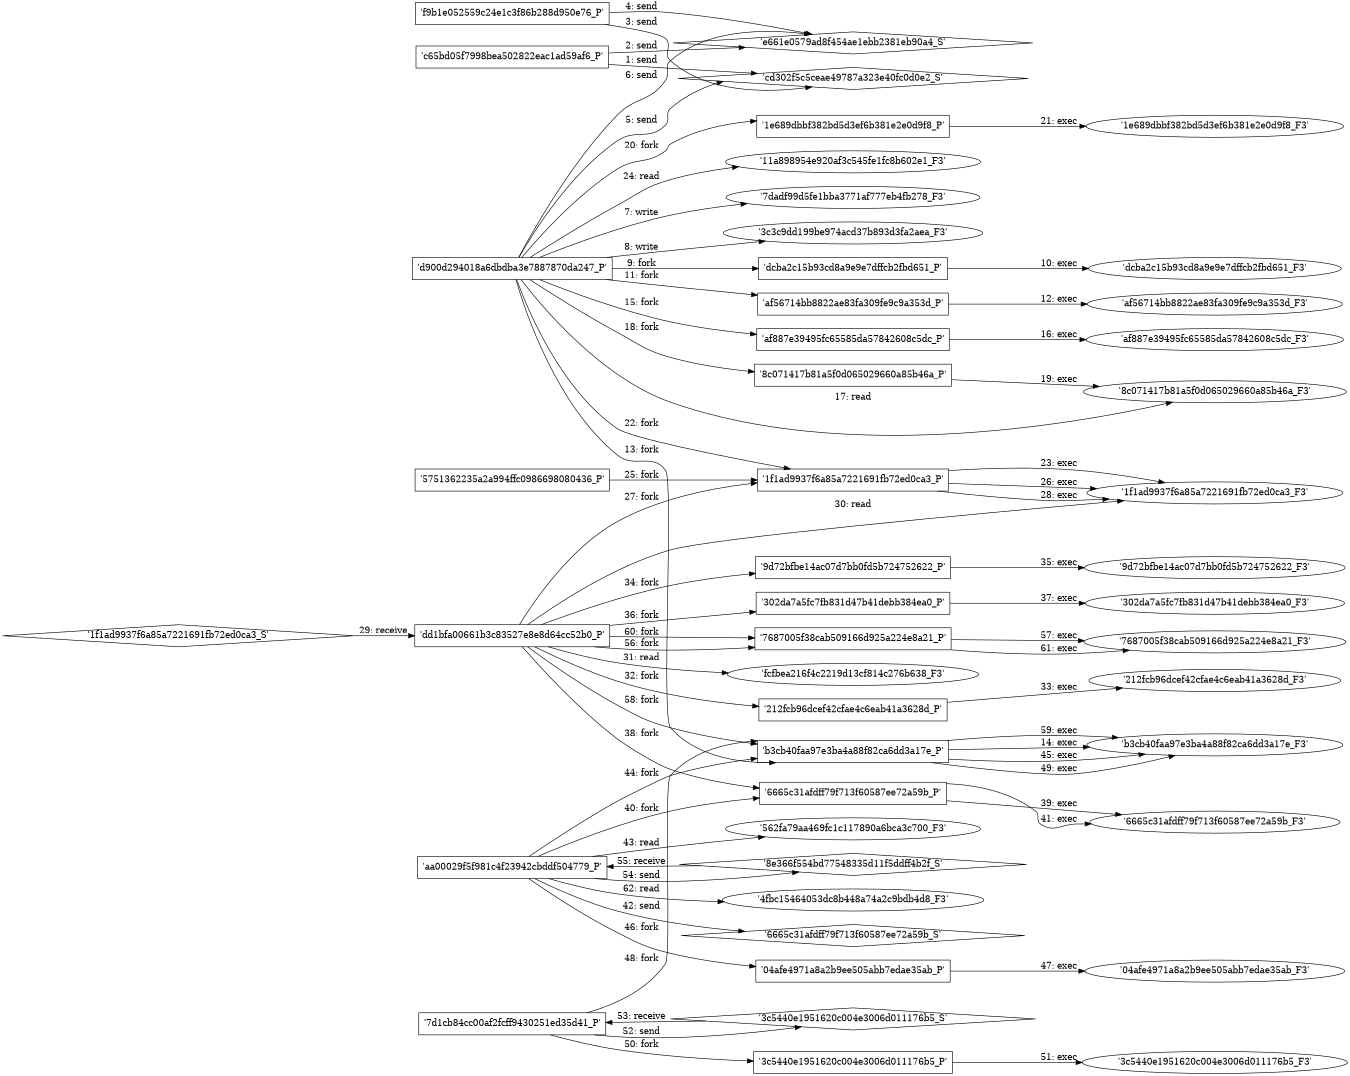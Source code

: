 digraph "D:\Learning\Paper\apt\基于CTI的攻击预警\Dataset\攻击图\ASGfromALLCTI\Espionage Campaign Targets Telecoms Organizations across Middle East and Asia.dot" {
rankdir="LR"
size="9"
fixedsize="false"
splines="true"
nodesep=0.3
ranksep=0
fontsize=10
overlap="scalexy"
engine= "neato"
	"'cd302f5c5ceae49787a323e40fc0d0e2_S'" [node_type=Socket shape=diamond]
	"'c65bd05f7998bea502822eac1ad59af6_P'" [node_type=Process shape=box]
	"'c65bd05f7998bea502822eac1ad59af6_P'" -> "'cd302f5c5ceae49787a323e40fc0d0e2_S'" [label="1: send"]
	"'e661e0579ad8f454ae1ebb2381eb90a4_S'" [node_type=Socket shape=diamond]
	"'c65bd05f7998bea502822eac1ad59af6_P'" [node_type=Process shape=box]
	"'c65bd05f7998bea502822eac1ad59af6_P'" -> "'e661e0579ad8f454ae1ebb2381eb90a4_S'" [label="2: send"]
	"'cd302f5c5ceae49787a323e40fc0d0e2_S'" [node_type=Socket shape=diamond]
	"'f9b1e052559c24e1c3f86b288d950e76_P'" [node_type=Process shape=box]
	"'f9b1e052559c24e1c3f86b288d950e76_P'" -> "'cd302f5c5ceae49787a323e40fc0d0e2_S'" [label="3: send"]
	"'e661e0579ad8f454ae1ebb2381eb90a4_S'" [node_type=Socket shape=diamond]
	"'f9b1e052559c24e1c3f86b288d950e76_P'" [node_type=Process shape=box]
	"'f9b1e052559c24e1c3f86b288d950e76_P'" -> "'e661e0579ad8f454ae1ebb2381eb90a4_S'" [label="4: send"]
	"'cd302f5c5ceae49787a323e40fc0d0e2_S'" [node_type=Socket shape=diamond]
	"'d900d294018a6dbdba3e7887870da247_P'" [node_type=Process shape=box]
	"'d900d294018a6dbdba3e7887870da247_P'" -> "'cd302f5c5ceae49787a323e40fc0d0e2_S'" [label="5: send"]
	"'e661e0579ad8f454ae1ebb2381eb90a4_S'" [node_type=Socket shape=diamond]
	"'d900d294018a6dbdba3e7887870da247_P'" [node_type=Process shape=box]
	"'d900d294018a6dbdba3e7887870da247_P'" -> "'e661e0579ad8f454ae1ebb2381eb90a4_S'" [label="6: send"]
	"'7dadf99d5fe1bba3771af777eb4fb278_F3'" [node_type=file shape=ellipse]
	"'d900d294018a6dbdba3e7887870da247_P'" [node_type=Process shape=box]
	"'d900d294018a6dbdba3e7887870da247_P'" -> "'7dadf99d5fe1bba3771af777eb4fb278_F3'" [label="7: write"]
	"'3c3c9dd199be974acd37b893d3fa2aea_F3'" [node_type=file shape=ellipse]
	"'d900d294018a6dbdba3e7887870da247_P'" [node_type=Process shape=box]
	"'d900d294018a6dbdba3e7887870da247_P'" -> "'3c3c9dd199be974acd37b893d3fa2aea_F3'" [label="8: write"]
	"'d900d294018a6dbdba3e7887870da247_P'" [node_type=Process shape=box]
	"'dcba2c15b93cd8a9e9e7dffcb2fbd651_P'" [node_type=Process shape=box]
	"'d900d294018a6dbdba3e7887870da247_P'" -> "'dcba2c15b93cd8a9e9e7dffcb2fbd651_P'" [label="9: fork"]
	"'dcba2c15b93cd8a9e9e7dffcb2fbd651_P'" [node_type=Process shape=box]
	"'dcba2c15b93cd8a9e9e7dffcb2fbd651_F3'" [node_type=File shape=ellipse]
	"'dcba2c15b93cd8a9e9e7dffcb2fbd651_P'" -> "'dcba2c15b93cd8a9e9e7dffcb2fbd651_F3'" [label="10: exec"]
	"'d900d294018a6dbdba3e7887870da247_P'" [node_type=Process shape=box]
	"'af56714bb8822ae83fa309fe9c9a353d_P'" [node_type=Process shape=box]
	"'d900d294018a6dbdba3e7887870da247_P'" -> "'af56714bb8822ae83fa309fe9c9a353d_P'" [label="11: fork"]
	"'af56714bb8822ae83fa309fe9c9a353d_P'" [node_type=Process shape=box]
	"'af56714bb8822ae83fa309fe9c9a353d_F3'" [node_type=File shape=ellipse]
	"'af56714bb8822ae83fa309fe9c9a353d_P'" -> "'af56714bb8822ae83fa309fe9c9a353d_F3'" [label="12: exec"]
	"'d900d294018a6dbdba3e7887870da247_P'" [node_type=Process shape=box]
	"'b3cb40faa97e3ba4a88f82ca6dd3a17e_P'" [node_type=Process shape=box]
	"'d900d294018a6dbdba3e7887870da247_P'" -> "'b3cb40faa97e3ba4a88f82ca6dd3a17e_P'" [label="13: fork"]
	"'b3cb40faa97e3ba4a88f82ca6dd3a17e_P'" [node_type=Process shape=box]
	"'b3cb40faa97e3ba4a88f82ca6dd3a17e_F3'" [node_type=File shape=ellipse]
	"'b3cb40faa97e3ba4a88f82ca6dd3a17e_P'" -> "'b3cb40faa97e3ba4a88f82ca6dd3a17e_F3'" [label="14: exec"]
	"'d900d294018a6dbdba3e7887870da247_P'" [node_type=Process shape=box]
	"'af887e39495fc65585da57842608c5dc_P'" [node_type=Process shape=box]
	"'d900d294018a6dbdba3e7887870da247_P'" -> "'af887e39495fc65585da57842608c5dc_P'" [label="15: fork"]
	"'af887e39495fc65585da57842608c5dc_P'" [node_type=Process shape=box]
	"'af887e39495fc65585da57842608c5dc_F3'" [node_type=File shape=ellipse]
	"'af887e39495fc65585da57842608c5dc_P'" -> "'af887e39495fc65585da57842608c5dc_F3'" [label="16: exec"]
	"'8c071417b81a5f0d065029660a85b46a_F3'" [node_type=file shape=ellipse]
	"'d900d294018a6dbdba3e7887870da247_P'" [node_type=Process shape=box]
	"'d900d294018a6dbdba3e7887870da247_P'" -> "'8c071417b81a5f0d065029660a85b46a_F3'" [label="17: read"]
	"'d900d294018a6dbdba3e7887870da247_P'" [node_type=Process shape=box]
	"'8c071417b81a5f0d065029660a85b46a_P'" [node_type=Process shape=box]
	"'d900d294018a6dbdba3e7887870da247_P'" -> "'8c071417b81a5f0d065029660a85b46a_P'" [label="18: fork"]
	"'8c071417b81a5f0d065029660a85b46a_P'" [node_type=Process shape=box]
	"'8c071417b81a5f0d065029660a85b46a_F3'" [node_type=File shape=ellipse]
	"'8c071417b81a5f0d065029660a85b46a_P'" -> "'8c071417b81a5f0d065029660a85b46a_F3'" [label="19: exec"]
	"'d900d294018a6dbdba3e7887870da247_P'" [node_type=Process shape=box]
	"'1e689dbbf382bd5d3ef6b381e2e0d9f8_P'" [node_type=Process shape=box]
	"'d900d294018a6dbdba3e7887870da247_P'" -> "'1e689dbbf382bd5d3ef6b381e2e0d9f8_P'" [label="20: fork"]
	"'1e689dbbf382bd5d3ef6b381e2e0d9f8_P'" [node_type=Process shape=box]
	"'1e689dbbf382bd5d3ef6b381e2e0d9f8_F3'" [node_type=File shape=ellipse]
	"'1e689dbbf382bd5d3ef6b381e2e0d9f8_P'" -> "'1e689dbbf382bd5d3ef6b381e2e0d9f8_F3'" [label="21: exec"]
	"'d900d294018a6dbdba3e7887870da247_P'" [node_type=Process shape=box]
	"'1f1ad9937f6a85a7221691fb72ed0ca3_P'" [node_type=Process shape=box]
	"'d900d294018a6dbdba3e7887870da247_P'" -> "'1f1ad9937f6a85a7221691fb72ed0ca3_P'" [label="22: fork"]
	"'1f1ad9937f6a85a7221691fb72ed0ca3_P'" [node_type=Process shape=box]
	"'1f1ad9937f6a85a7221691fb72ed0ca3_F3'" [node_type=File shape=ellipse]
	"'1f1ad9937f6a85a7221691fb72ed0ca3_P'" -> "'1f1ad9937f6a85a7221691fb72ed0ca3_F3'" [label="23: exec"]
	"'11a898954e920af3c545fe1fc8b602e1_F3'" [node_type=file shape=ellipse]
	"'d900d294018a6dbdba3e7887870da247_P'" [node_type=Process shape=box]
	"'d900d294018a6dbdba3e7887870da247_P'" -> "'11a898954e920af3c545fe1fc8b602e1_F3'" [label="24: read"]
	"'5751362235a2a994ffc0986698080436_P'" [node_type=Process shape=box]
	"'1f1ad9937f6a85a7221691fb72ed0ca3_P'" [node_type=Process shape=box]
	"'5751362235a2a994ffc0986698080436_P'" -> "'1f1ad9937f6a85a7221691fb72ed0ca3_P'" [label="25: fork"]
	"'1f1ad9937f6a85a7221691fb72ed0ca3_P'" [node_type=Process shape=box]
	"'1f1ad9937f6a85a7221691fb72ed0ca3_F3'" [node_type=File shape=ellipse]
	"'1f1ad9937f6a85a7221691fb72ed0ca3_P'" -> "'1f1ad9937f6a85a7221691fb72ed0ca3_F3'" [label="26: exec"]
	"'dd1bfa00661b3c83527e8e8d64cc52b0_P'" [node_type=Process shape=box]
	"'1f1ad9937f6a85a7221691fb72ed0ca3_P'" [node_type=Process shape=box]
	"'dd1bfa00661b3c83527e8e8d64cc52b0_P'" -> "'1f1ad9937f6a85a7221691fb72ed0ca3_P'" [label="27: fork"]
	"'1f1ad9937f6a85a7221691fb72ed0ca3_P'" [node_type=Process shape=box]
	"'1f1ad9937f6a85a7221691fb72ed0ca3_F3'" [node_type=File shape=ellipse]
	"'1f1ad9937f6a85a7221691fb72ed0ca3_P'" -> "'1f1ad9937f6a85a7221691fb72ed0ca3_F3'" [label="28: exec"]
	"'dd1bfa00661b3c83527e8e8d64cc52b0_P'" [node_type=Process shape=box]
	"'1f1ad9937f6a85a7221691fb72ed0ca3_S'" [node_type=Socket shape=diamond]
	"'1f1ad9937f6a85a7221691fb72ed0ca3_S'" -> "'dd1bfa00661b3c83527e8e8d64cc52b0_P'" [label="29: receive"]
	"'1f1ad9937f6a85a7221691fb72ed0ca3_F3'" [node_type=file shape=ellipse]
	"'dd1bfa00661b3c83527e8e8d64cc52b0_P'" [node_type=Process shape=box]
	"'dd1bfa00661b3c83527e8e8d64cc52b0_P'" -> "'1f1ad9937f6a85a7221691fb72ed0ca3_F3'" [label="30: read"]
	"'fcfbea216f4c2219d13cf814c276b638_F3'" [node_type=file shape=ellipse]
	"'dd1bfa00661b3c83527e8e8d64cc52b0_P'" [node_type=Process shape=box]
	"'dd1bfa00661b3c83527e8e8d64cc52b0_P'" -> "'fcfbea216f4c2219d13cf814c276b638_F3'" [label="31: read"]
	"'dd1bfa00661b3c83527e8e8d64cc52b0_P'" [node_type=Process shape=box]
	"'212fcb96dcef42cfae4c6eab41a3628d_P'" [node_type=Process shape=box]
	"'dd1bfa00661b3c83527e8e8d64cc52b0_P'" -> "'212fcb96dcef42cfae4c6eab41a3628d_P'" [label="32: fork"]
	"'212fcb96dcef42cfae4c6eab41a3628d_P'" [node_type=Process shape=box]
	"'212fcb96dcef42cfae4c6eab41a3628d_F3'" [node_type=File shape=ellipse]
	"'212fcb96dcef42cfae4c6eab41a3628d_P'" -> "'212fcb96dcef42cfae4c6eab41a3628d_F3'" [label="33: exec"]
	"'dd1bfa00661b3c83527e8e8d64cc52b0_P'" [node_type=Process shape=box]
	"'9d72bfbe14ac07d7bb0fd5b724752622_P'" [node_type=Process shape=box]
	"'dd1bfa00661b3c83527e8e8d64cc52b0_P'" -> "'9d72bfbe14ac07d7bb0fd5b724752622_P'" [label="34: fork"]
	"'9d72bfbe14ac07d7bb0fd5b724752622_P'" [node_type=Process shape=box]
	"'9d72bfbe14ac07d7bb0fd5b724752622_F3'" [node_type=File shape=ellipse]
	"'9d72bfbe14ac07d7bb0fd5b724752622_P'" -> "'9d72bfbe14ac07d7bb0fd5b724752622_F3'" [label="35: exec"]
	"'dd1bfa00661b3c83527e8e8d64cc52b0_P'" [node_type=Process shape=box]
	"'302da7a5fc7fb831d47b41debb384ea0_P'" [node_type=Process shape=box]
	"'dd1bfa00661b3c83527e8e8d64cc52b0_P'" -> "'302da7a5fc7fb831d47b41debb384ea0_P'" [label="36: fork"]
	"'302da7a5fc7fb831d47b41debb384ea0_P'" [node_type=Process shape=box]
	"'302da7a5fc7fb831d47b41debb384ea0_F3'" [node_type=File shape=ellipse]
	"'302da7a5fc7fb831d47b41debb384ea0_P'" -> "'302da7a5fc7fb831d47b41debb384ea0_F3'" [label="37: exec"]
	"'dd1bfa00661b3c83527e8e8d64cc52b0_P'" [node_type=Process shape=box]
	"'6665c31afdff79f713f60587ee72a59b_P'" [node_type=Process shape=box]
	"'dd1bfa00661b3c83527e8e8d64cc52b0_P'" -> "'6665c31afdff79f713f60587ee72a59b_P'" [label="38: fork"]
	"'6665c31afdff79f713f60587ee72a59b_P'" [node_type=Process shape=box]
	"'6665c31afdff79f713f60587ee72a59b_F3'" [node_type=File shape=ellipse]
	"'6665c31afdff79f713f60587ee72a59b_P'" -> "'6665c31afdff79f713f60587ee72a59b_F3'" [label="39: exec"]
	"'aa00029f5f981c4f23942cbddf504779_P'" [node_type=Process shape=box]
	"'6665c31afdff79f713f60587ee72a59b_P'" [node_type=Process shape=box]
	"'aa00029f5f981c4f23942cbddf504779_P'" -> "'6665c31afdff79f713f60587ee72a59b_P'" [label="40: fork"]
	"'6665c31afdff79f713f60587ee72a59b_P'" [node_type=Process shape=box]
	"'6665c31afdff79f713f60587ee72a59b_F3'" [node_type=File shape=ellipse]
	"'6665c31afdff79f713f60587ee72a59b_P'" -> "'6665c31afdff79f713f60587ee72a59b_F3'" [label="41: exec"]
	"'6665c31afdff79f713f60587ee72a59b_S'" [node_type=Socket shape=diamond]
	"'aa00029f5f981c4f23942cbddf504779_P'" [node_type=Process shape=box]
	"'aa00029f5f981c4f23942cbddf504779_P'" -> "'6665c31afdff79f713f60587ee72a59b_S'" [label="42: send"]
	"'562fa79aa469fc1c117890a6bca3c700_F3'" [node_type=file shape=ellipse]
	"'aa00029f5f981c4f23942cbddf504779_P'" [node_type=Process shape=box]
	"'aa00029f5f981c4f23942cbddf504779_P'" -> "'562fa79aa469fc1c117890a6bca3c700_F3'" [label="43: read"]
	"'aa00029f5f981c4f23942cbddf504779_P'" [node_type=Process shape=box]
	"'b3cb40faa97e3ba4a88f82ca6dd3a17e_P'" [node_type=Process shape=box]
	"'aa00029f5f981c4f23942cbddf504779_P'" -> "'b3cb40faa97e3ba4a88f82ca6dd3a17e_P'" [label="44: fork"]
	"'b3cb40faa97e3ba4a88f82ca6dd3a17e_P'" [node_type=Process shape=box]
	"'b3cb40faa97e3ba4a88f82ca6dd3a17e_F3'" [node_type=File shape=ellipse]
	"'b3cb40faa97e3ba4a88f82ca6dd3a17e_P'" -> "'b3cb40faa97e3ba4a88f82ca6dd3a17e_F3'" [label="45: exec"]
	"'aa00029f5f981c4f23942cbddf504779_P'" [node_type=Process shape=box]
	"'04afe4971a8a2b9ee505abb7edae35ab_P'" [node_type=Process shape=box]
	"'aa00029f5f981c4f23942cbddf504779_P'" -> "'04afe4971a8a2b9ee505abb7edae35ab_P'" [label="46: fork"]
	"'04afe4971a8a2b9ee505abb7edae35ab_P'" [node_type=Process shape=box]
	"'04afe4971a8a2b9ee505abb7edae35ab_F3'" [node_type=File shape=ellipse]
	"'04afe4971a8a2b9ee505abb7edae35ab_P'" -> "'04afe4971a8a2b9ee505abb7edae35ab_F3'" [label="47: exec"]
	"'7d1cb84cc00af2fcff9430251ed35d41_P'" [node_type=Process shape=box]
	"'b3cb40faa97e3ba4a88f82ca6dd3a17e_P'" [node_type=Process shape=box]
	"'7d1cb84cc00af2fcff9430251ed35d41_P'" -> "'b3cb40faa97e3ba4a88f82ca6dd3a17e_P'" [label="48: fork"]
	"'b3cb40faa97e3ba4a88f82ca6dd3a17e_P'" [node_type=Process shape=box]
	"'b3cb40faa97e3ba4a88f82ca6dd3a17e_F3'" [node_type=File shape=ellipse]
	"'b3cb40faa97e3ba4a88f82ca6dd3a17e_P'" -> "'b3cb40faa97e3ba4a88f82ca6dd3a17e_F3'" [label="49: exec"]
	"'7d1cb84cc00af2fcff9430251ed35d41_P'" [node_type=Process shape=box]
	"'3c5440e1951620c004e3006d011176b5_P'" [node_type=Process shape=box]
	"'7d1cb84cc00af2fcff9430251ed35d41_P'" -> "'3c5440e1951620c004e3006d011176b5_P'" [label="50: fork"]
	"'3c5440e1951620c004e3006d011176b5_P'" [node_type=Process shape=box]
	"'3c5440e1951620c004e3006d011176b5_F3'" [node_type=File shape=ellipse]
	"'3c5440e1951620c004e3006d011176b5_P'" -> "'3c5440e1951620c004e3006d011176b5_F3'" [label="51: exec"]
	"'3c5440e1951620c004e3006d011176b5_S'" [node_type=Socket shape=diamond]
	"'7d1cb84cc00af2fcff9430251ed35d41_P'" [node_type=Process shape=box]
	"'7d1cb84cc00af2fcff9430251ed35d41_P'" -> "'3c5440e1951620c004e3006d011176b5_S'" [label="52: send"]
	"'3c5440e1951620c004e3006d011176b5_S'" -> "'7d1cb84cc00af2fcff9430251ed35d41_P'" [label="53: receive"]
	"'8e366f554bd77548335d11f5ddff4b2f_S'" [node_type=Socket shape=diamond]
	"'aa00029f5f981c4f23942cbddf504779_P'" [node_type=Process shape=box]
	"'aa00029f5f981c4f23942cbddf504779_P'" -> "'8e366f554bd77548335d11f5ddff4b2f_S'" [label="54: send"]
	"'8e366f554bd77548335d11f5ddff4b2f_S'" -> "'aa00029f5f981c4f23942cbddf504779_P'" [label="55: receive"]
	"'dd1bfa00661b3c83527e8e8d64cc52b0_P'" [node_type=Process shape=box]
	"'7687005f38cab509166d925a224e8a21_P'" [node_type=Process shape=box]
	"'dd1bfa00661b3c83527e8e8d64cc52b0_P'" -> "'7687005f38cab509166d925a224e8a21_P'" [label="56: fork"]
	"'7687005f38cab509166d925a224e8a21_P'" [node_type=Process shape=box]
	"'7687005f38cab509166d925a224e8a21_F3'" [node_type=File shape=ellipse]
	"'7687005f38cab509166d925a224e8a21_P'" -> "'7687005f38cab509166d925a224e8a21_F3'" [label="57: exec"]
	"'dd1bfa00661b3c83527e8e8d64cc52b0_P'" [node_type=Process shape=box]
	"'b3cb40faa97e3ba4a88f82ca6dd3a17e_P'" [node_type=Process shape=box]
	"'dd1bfa00661b3c83527e8e8d64cc52b0_P'" -> "'b3cb40faa97e3ba4a88f82ca6dd3a17e_P'" [label="58: fork"]
	"'b3cb40faa97e3ba4a88f82ca6dd3a17e_P'" [node_type=Process shape=box]
	"'b3cb40faa97e3ba4a88f82ca6dd3a17e_F3'" [node_type=File shape=ellipse]
	"'b3cb40faa97e3ba4a88f82ca6dd3a17e_P'" -> "'b3cb40faa97e3ba4a88f82ca6dd3a17e_F3'" [label="59: exec"]
	"'dd1bfa00661b3c83527e8e8d64cc52b0_P'" [node_type=Process shape=box]
	"'7687005f38cab509166d925a224e8a21_P'" [node_type=Process shape=box]
	"'dd1bfa00661b3c83527e8e8d64cc52b0_P'" -> "'7687005f38cab509166d925a224e8a21_P'" [label="60: fork"]
	"'7687005f38cab509166d925a224e8a21_P'" [node_type=Process shape=box]
	"'7687005f38cab509166d925a224e8a21_F3'" [node_type=File shape=ellipse]
	"'7687005f38cab509166d925a224e8a21_P'" -> "'7687005f38cab509166d925a224e8a21_F3'" [label="61: exec"]
	"'4fbc15464053dc8b448a74a2c9bdb4d8_F3'" [node_type=file shape=ellipse]
	"'aa00029f5f981c4f23942cbddf504779_P'" [node_type=Process shape=box]
	"'aa00029f5f981c4f23942cbddf504779_P'" -> "'4fbc15464053dc8b448a74a2c9bdb4d8_F3'" [label="62: read"]
}
